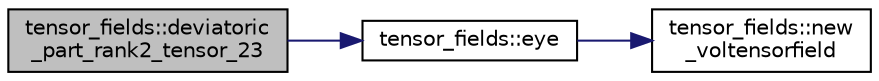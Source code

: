digraph "tensor_fields::deviatoric_part_rank2_tensor_23"
{
 // LATEX_PDF_SIZE
  edge [fontname="Helvetica",fontsize="10",labelfontname="Helvetica",labelfontsize="10"];
  node [fontname="Helvetica",fontsize="10",shape=record];
  rankdir="LR";
  Node1 [label="tensor_fields::deviatoric\l_part_rank2_tensor_23",height=0.2,width=0.4,color="black", fillcolor="grey75", style="filled", fontcolor="black",tooltip=" "];
  Node1 -> Node2 [color="midnightblue",fontsize="10",style="solid",fontname="Helvetica"];
  Node2 [label="tensor_fields::eye",height=0.2,width=0.4,color="black", fillcolor="white", style="filled",URL="$namespacetensor__fields.html#aac106b13779602c59f2e77ffd8b70455",tooltip=" "];
  Node2 -> Node3 [color="midnightblue",fontsize="10",style="solid",fontname="Helvetica"];
  Node3 [label="tensor_fields::new\l_voltensorfield",height=0.2,width=0.4,color="black", fillcolor="white", style="filled",URL="$namespacetensor__fields.html#a62f581f9e29e80f5ed7d3d2b9539398c",tooltip=" "];
}

